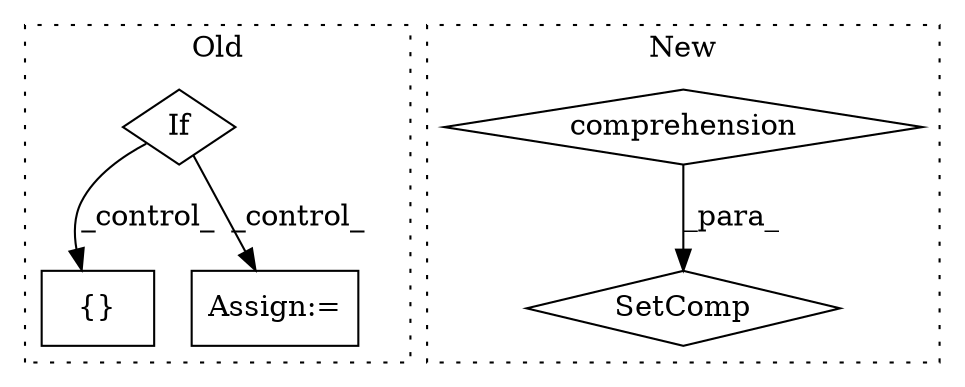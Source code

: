 digraph G {
subgraph cluster0 {
1 [label="{}" a="59" s="7514,7539" l="1,0" shape="box"];
4 [label="If" a="96" s="6344" l="3" shape="diamond"];
5 [label="Assign:=" a="68" s="7639" l="3" shape="box"];
label = "Old";
style="dotted";
}
subgraph cluster1 {
2 [label="SetComp" a="69" s="10477" l="59" shape="diamond"];
3 [label="comprehension" a="45" s="10480" l="3" shape="diamond"];
label = "New";
style="dotted";
}
3 -> 2 [label="_para_"];
4 -> 5 [label="_control_"];
4 -> 1 [label="_control_"];
}